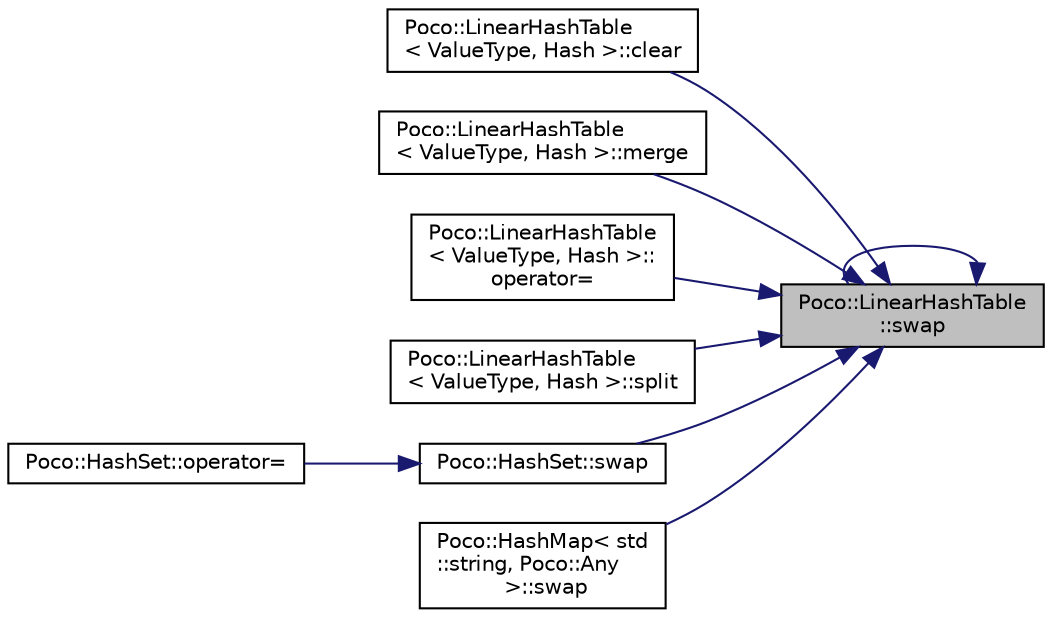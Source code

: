 digraph "Poco::LinearHashTable::swap"
{
 // LATEX_PDF_SIZE
  edge [fontname="Helvetica",fontsize="10",labelfontname="Helvetica",labelfontsize="10"];
  node [fontname="Helvetica",fontsize="10",shape=record];
  rankdir="RL";
  Node1 [label="Poco::LinearHashTable\l::swap",height=0.2,width=0.4,color="black", fillcolor="grey75", style="filled", fontcolor="black",tooltip="Swaps the LinearHashTable with another one."];
  Node1 -> Node2 [dir="back",color="midnightblue",fontsize="10",style="solid",fontname="Helvetica"];
  Node2 [label="Poco::LinearHashTable\l\< ValueType, Hash \>::clear",height=0.2,width=0.4,color="black", fillcolor="white", style="filled",URL="$classPoco_1_1LinearHashTable.html#a537d628cd0853b8ee5ddea0d613fe249",tooltip="Erases all elements."];
  Node1 -> Node3 [dir="back",color="midnightblue",fontsize="10",style="solid",fontname="Helvetica"];
  Node3 [label="Poco::LinearHashTable\l\< ValueType, Hash \>::merge",height=0.2,width=0.4,color="black", fillcolor="white", style="filled",URL="$classPoco_1_1LinearHashTable.html#a843824ff2b29dda945f2f7601d2b491b",tooltip=" "];
  Node1 -> Node4 [dir="back",color="midnightblue",fontsize="10",style="solid",fontname="Helvetica"];
  Node4 [label="Poco::LinearHashTable\l\< ValueType, Hash \>::\loperator=",height=0.2,width=0.4,color="black", fillcolor="white", style="filled",URL="$classPoco_1_1LinearHashTable.html#a5c72c5b4fc9641a5b864a26a83dac711",tooltip="Assigns another LinearHashTable."];
  Node1 -> Node5 [dir="back",color="midnightblue",fontsize="10",style="solid",fontname="Helvetica"];
  Node5 [label="Poco::LinearHashTable\l\< ValueType, Hash \>::split",height=0.2,width=0.4,color="black", fillcolor="white", style="filled",URL="$classPoco_1_1LinearHashTable.html#a7289eea3e13d5d0e32137248486c9d8c",tooltip=" "];
  Node1 -> Node6 [dir="back",color="midnightblue",fontsize="10",style="solid",fontname="Helvetica"];
  Node6 [label="Poco::HashSet::swap",height=0.2,width=0.4,color="black", fillcolor="white", style="filled",URL="$classPoco_1_1HashSet.html#a98097b310fa0c310e60ae3054e1351d4",tooltip="Swaps the HashSet with another one."];
  Node6 -> Node7 [dir="back",color="midnightblue",fontsize="10",style="solid",fontname="Helvetica"];
  Node7 [label="Poco::HashSet::operator=",height=0.2,width=0.4,color="black", fillcolor="white", style="filled",URL="$classPoco_1_1HashSet.html#ad43a137828e5093fc424f706201fbd00",tooltip="Assigns another HashSet."];
  Node1 -> Node8 [dir="back",color="midnightblue",fontsize="10",style="solid",fontname="Helvetica"];
  Node8 [label="Poco::HashMap\< std\l::string, Poco::Any\l \>::swap",height=0.2,width=0.4,color="black", fillcolor="white", style="filled",URL="$classPoco_1_1HashMap.html#a35b07238ac857673cac58d8a1d0119a4",tooltip="Swaps the HashMap with another one."];
  Node1 -> Node1 [dir="back",color="midnightblue",fontsize="10",style="solid",fontname="Helvetica"];
}
